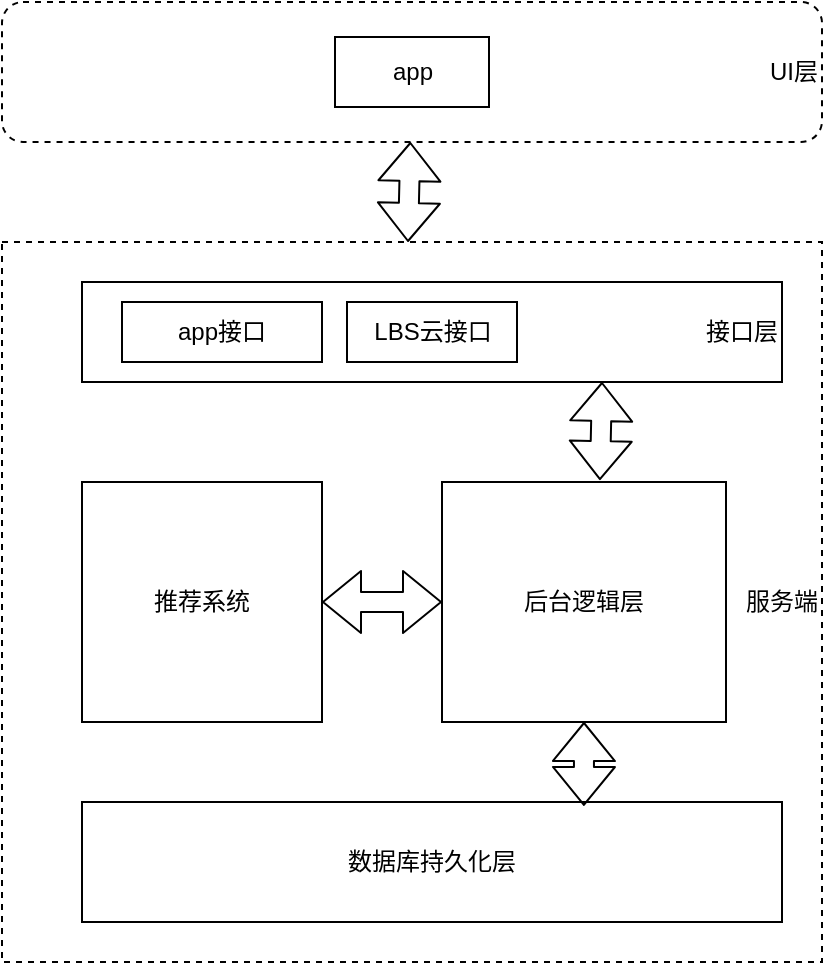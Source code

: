 <mxfile version="12.1.9" type="device" pages="1"><diagram id="qF7Ic8r2S5sbT-grxxo3" name="Page-1"><mxGraphModel dx="1408" dy="755" grid="1" gridSize="10" guides="1" tooltips="1" connect="1" arrows="1" fold="1" page="1" pageScale="1" pageWidth="827" pageHeight="1169" math="0" shadow="0"><root><mxCell id="0"/><mxCell id="1" parent="0"/><mxCell id="C6JadLtFPfgbWXVHQhCb-3" value="&lt;div&gt;&lt;span&gt;UI层&lt;/span&gt;&lt;/div&gt;&lt;div&gt;&lt;/div&gt;" style="rounded=1;whiteSpace=wrap;html=1;dashed=1;align=right;" vertex="1" parent="1"><mxGeometry x="160" y="90" width="410" height="70" as="geometry"/></mxCell><mxCell id="C6JadLtFPfgbWXVHQhCb-6" value="&lt;span style=&quot;white-space: normal&quot;&gt;app&lt;/span&gt;" style="rounded=0;whiteSpace=wrap;html=1;" vertex="1" parent="1"><mxGeometry x="326.5" y="107.5" width="77" height="35" as="geometry"/></mxCell><mxCell id="C6JadLtFPfgbWXVHQhCb-7" value="服务端" style="rounded=0;whiteSpace=wrap;html=1;dashed=1;align=right;" vertex="1" parent="1"><mxGeometry x="160" y="210" width="410" height="360" as="geometry"/></mxCell><mxCell id="C6JadLtFPfgbWXVHQhCb-8" value="" style="shape=flexArrow;endArrow=classic;startArrow=classic;html=1;" edge="1" parent="1" target="C6JadLtFPfgbWXVHQhCb-3"><mxGeometry width="50" height="50" relative="1" as="geometry"><mxPoint x="363" y="210" as="sourcePoint"/><mxPoint x="410" y="160" as="targetPoint"/></mxGeometry></mxCell><mxCell id="C6JadLtFPfgbWXVHQhCb-11" value="接口层" style="rounded=0;whiteSpace=wrap;html=1;align=right;" vertex="1" parent="1"><mxGeometry x="200" y="230" width="350" height="50" as="geometry"/></mxCell><mxCell id="C6JadLtFPfgbWXVHQhCb-12" value="app接口" style="rounded=0;whiteSpace=wrap;html=1;" vertex="1" parent="1"><mxGeometry x="220" y="240" width="100" height="30" as="geometry"/></mxCell><mxCell id="C6JadLtFPfgbWXVHQhCb-13" value="LBS云接口" style="rounded=0;whiteSpace=wrap;html=1;" vertex="1" parent="1"><mxGeometry x="332.5" y="240" width="85" height="30" as="geometry"/></mxCell><mxCell id="C6JadLtFPfgbWXVHQhCb-16" value="推荐系统" style="rounded=0;whiteSpace=wrap;html=1;" vertex="1" parent="1"><mxGeometry x="200" y="330" width="120" height="120" as="geometry"/></mxCell><mxCell id="C6JadLtFPfgbWXVHQhCb-17" value="后台逻辑层" style="rounded=0;whiteSpace=wrap;html=1;" vertex="1" parent="1"><mxGeometry x="380" y="330" width="142" height="120" as="geometry"/></mxCell><mxCell id="C6JadLtFPfgbWXVHQhCb-18" value="数据库持久化层" style="rounded=0;whiteSpace=wrap;html=1;align=center;" vertex="1" parent="1"><mxGeometry x="200" y="490" width="350" height="60" as="geometry"/></mxCell><mxCell id="C6JadLtFPfgbWXVHQhCb-20" value="" style="shape=flexArrow;endArrow=classic;startArrow=classic;html=1;" edge="1" parent="1" source="C6JadLtFPfgbWXVHQhCb-16" target="C6JadLtFPfgbWXVHQhCb-17"><mxGeometry width="50" height="50" relative="1" as="geometry"><mxPoint x="310" y="390" as="sourcePoint"/><mxPoint x="360" y="340" as="targetPoint"/></mxGeometry></mxCell><mxCell id="C6JadLtFPfgbWXVHQhCb-21" value="" style="shape=flexArrow;endArrow=classic;startArrow=classic;html=1;exitX=0.556;exitY=-0.008;exitDx=0;exitDy=0;exitPerimeter=0;" edge="1" parent="1" source="C6JadLtFPfgbWXVHQhCb-17"><mxGeometry width="50" height="50" relative="1" as="geometry"><mxPoint x="430" y="330" as="sourcePoint"/><mxPoint x="460" y="280" as="targetPoint"/></mxGeometry></mxCell><mxCell id="C6JadLtFPfgbWXVHQhCb-23" value="" style="shape=flexArrow;endArrow=classic;startArrow=classic;html=1;entryX=0.5;entryY=1;entryDx=0;entryDy=0;exitX=0.717;exitY=0.033;exitDx=0;exitDy=0;exitPerimeter=0;" edge="1" parent="1" source="C6JadLtFPfgbWXVHQhCb-18" target="C6JadLtFPfgbWXVHQhCb-17"><mxGeometry width="50" height="50" relative="1" as="geometry"><mxPoint x="440" y="500" as="sourcePoint"/><mxPoint x="490" y="450" as="targetPoint"/></mxGeometry></mxCell></root></mxGraphModel></diagram></mxfile>